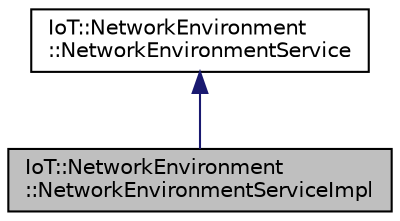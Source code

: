 digraph "IoT::NetworkEnvironment::NetworkEnvironmentServiceImpl"
{
 // LATEX_PDF_SIZE
  edge [fontname="Helvetica",fontsize="10",labelfontname="Helvetica",labelfontsize="10"];
  node [fontname="Helvetica",fontsize="10",shape=record];
  Node1 [label="IoT::NetworkEnvironment\l::NetworkEnvironmentServiceImpl",height=0.2,width=0.4,color="black", fillcolor="grey75", style="filled", fontcolor="black",tooltip="Implementation of the NetworkEnvironmentService interface."];
  Node2 -> Node1 [dir="back",color="midnightblue",fontsize="10",style="solid"];
  Node2 [label="IoT::NetworkEnvironment\l::NetworkEnvironmentService",height=0.2,width=0.4,color="black", fillcolor="white", style="filled",URL="$classIoT_1_1NetworkEnvironment_1_1NetworkEnvironmentService.html",tooltip=" "];
}
